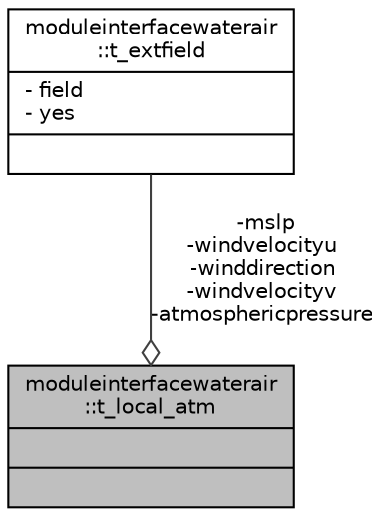 digraph "moduleinterfacewaterair::t_local_atm"
{
 // LATEX_PDF_SIZE
  edge [fontname="Helvetica",fontsize="10",labelfontname="Helvetica",labelfontsize="10"];
  node [fontname="Helvetica",fontsize="10",shape=record];
  Node1 [label="{moduleinterfacewaterair\l::t_local_atm\n||}",height=0.2,width=0.4,color="black", fillcolor="grey75", style="filled", fontcolor="black",tooltip=" "];
  Node2 -> Node1 [color="grey25",fontsize="10",style="solid",label=" -mslp\n-windvelocityu\n-winddirection\n-windvelocityv\n-atmosphericpressure" ,arrowhead="odiamond",fontname="Helvetica"];
  Node2 [label="{moduleinterfacewaterair\l::t_extfield\n|- field\l- yes\l|}",height=0.2,width=0.4,color="black", fillcolor="white", style="filled",URL="$structmoduleinterfacewaterair_1_1t__extfield.html",tooltip=" "];
}
